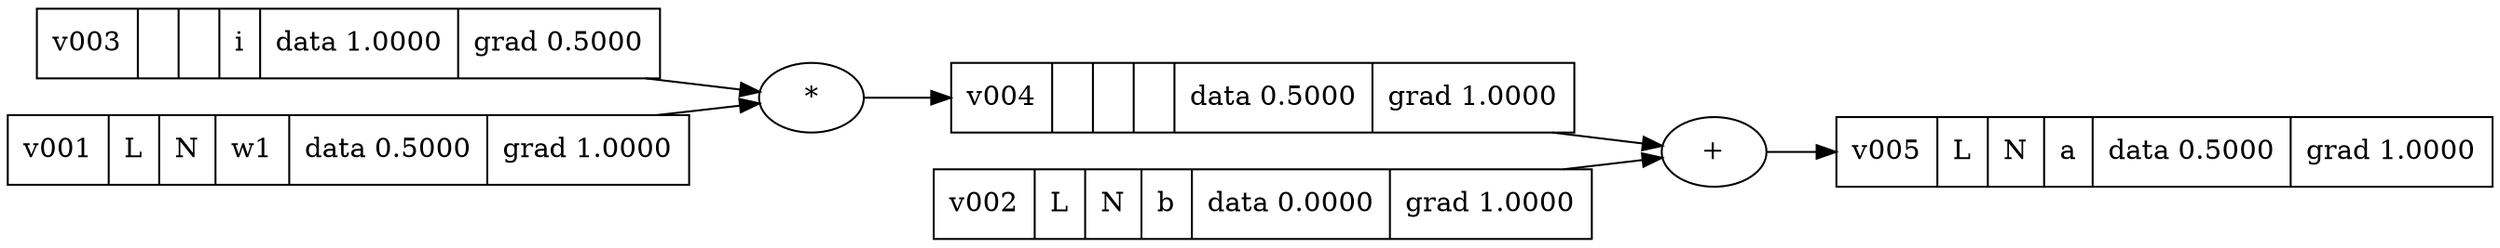 digraph {
	graph [rankdir=LR]
	139849333194320 [label="{ v003 | | |i | data 1.0000 | grad 0.5000 }" shape=record]
	139849333186688 [label="{ v005 |L |N |a | data 0.5000 | grad 1.0000 }" shape=record]
	"139849333186688+" [label="+"]
	"139849333186688+" -> 139849333186688
	139849333182704 [label="{ v001 |L |N |w1 | data 0.5000 | grad 1.0000 }" shape=record]
	139849333182752 [label="{ v002 |L |N |b | data 0.0000 | grad 1.0000 }" shape=record]
	139849333182896 [label="{ v004 | | | | data 0.5000 | grad 1.0000 }" shape=record]
	"139849333182896*" [label="*"]
	"139849333182896*" -> 139849333182896
	139849333194320 -> "139849333182896*"
	139849333182752 -> "139849333186688+"
	139849333182896 -> "139849333186688+"
	139849333182704 -> "139849333182896*"
}
